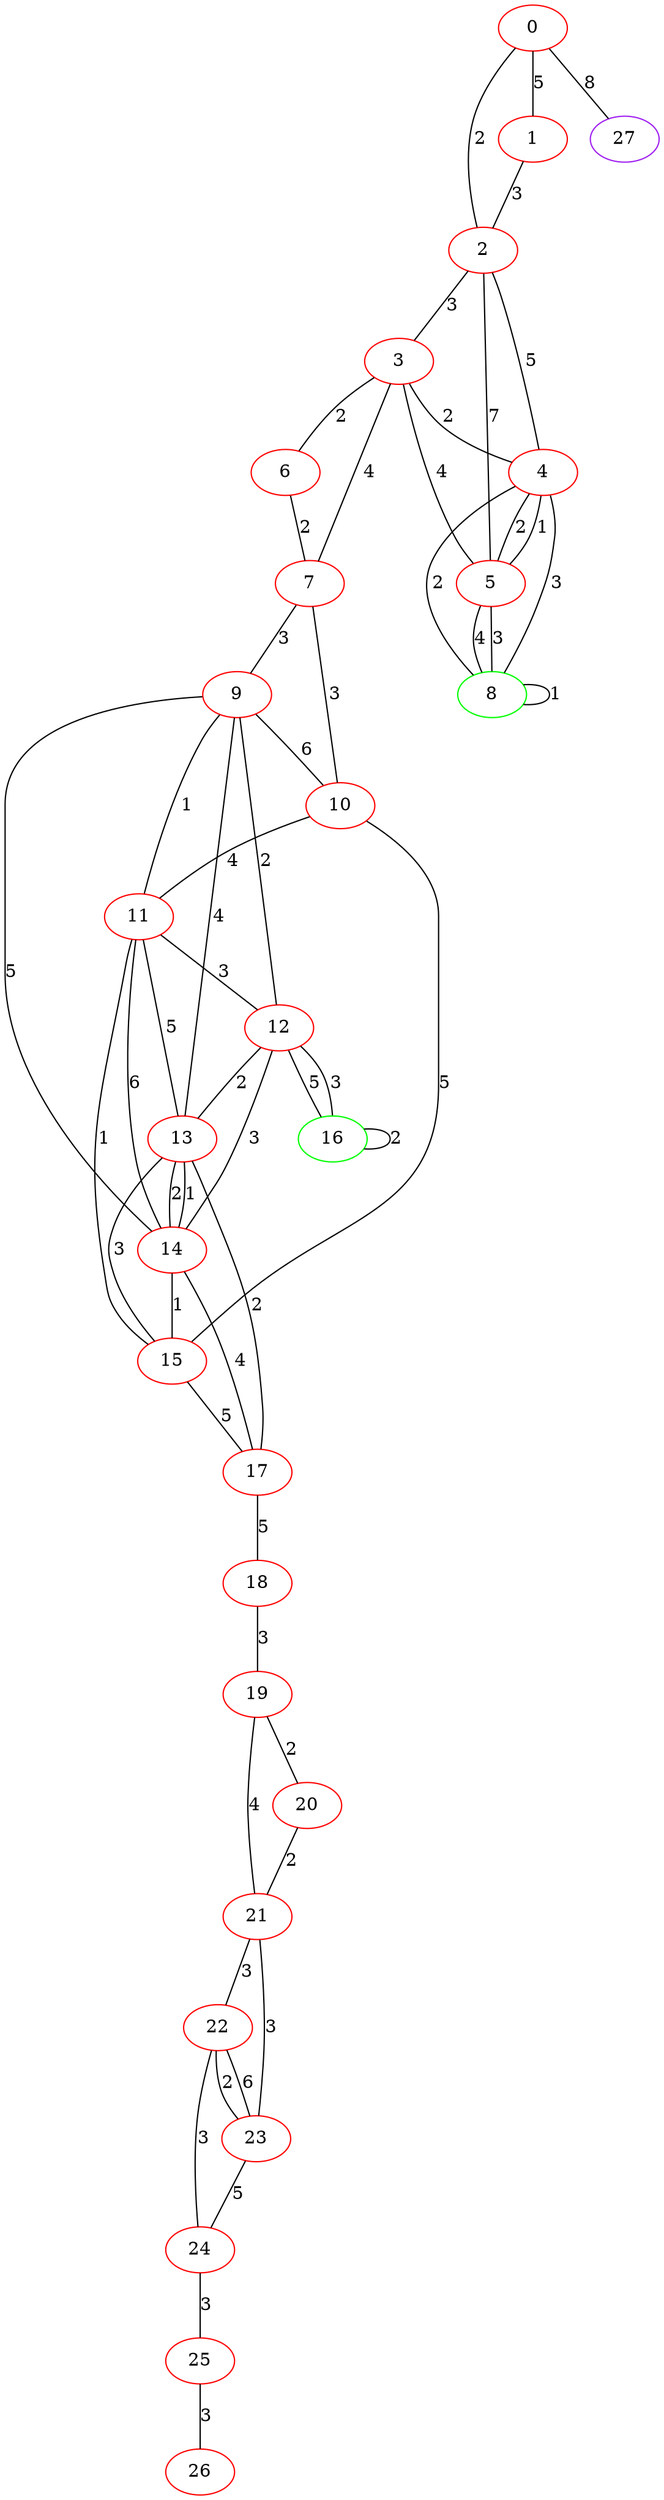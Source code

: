 graph "" {
0 [color=red, weight=1];
1 [color=red, weight=1];
2 [color=red, weight=1];
3 [color=red, weight=1];
4 [color=red, weight=1];
5 [color=red, weight=1];
6 [color=red, weight=1];
7 [color=red, weight=1];
8 [color=green, weight=2];
9 [color=red, weight=1];
10 [color=red, weight=1];
11 [color=red, weight=1];
12 [color=red, weight=1];
13 [color=red, weight=1];
14 [color=red, weight=1];
15 [color=red, weight=1];
16 [color=green, weight=2];
17 [color=red, weight=1];
18 [color=red, weight=1];
19 [color=red, weight=1];
20 [color=red, weight=1];
21 [color=red, weight=1];
22 [color=red, weight=1];
23 [color=red, weight=1];
24 [color=red, weight=1];
25 [color=red, weight=1];
26 [color=red, weight=1];
27 [color=purple, weight=4];
0 -- 1  [key=0, label=5];
0 -- 2  [key=0, label=2];
0 -- 27  [key=0, label=8];
1 -- 2  [key=0, label=3];
2 -- 3  [key=0, label=3];
2 -- 4  [key=0, label=5];
2 -- 5  [key=0, label=7];
3 -- 4  [key=0, label=2];
3 -- 5  [key=0, label=4];
3 -- 6  [key=0, label=2];
3 -- 7  [key=0, label=4];
4 -- 8  [key=0, label=2];
4 -- 8  [key=1, label=3];
4 -- 5  [key=0, label=1];
4 -- 5  [key=1, label=2];
5 -- 8  [key=0, label=3];
5 -- 8  [key=1, label=4];
6 -- 7  [key=0, label=2];
7 -- 9  [key=0, label=3];
7 -- 10  [key=0, label=3];
8 -- 8  [key=0, label=1];
9 -- 10  [key=0, label=6];
9 -- 11  [key=0, label=1];
9 -- 12  [key=0, label=2];
9 -- 13  [key=0, label=4];
9 -- 14  [key=0, label=5];
10 -- 15  [key=0, label=5];
10 -- 11  [key=0, label=4];
11 -- 12  [key=0, label=3];
11 -- 13  [key=0, label=5];
11 -- 14  [key=0, label=6];
11 -- 15  [key=0, label=1];
12 -- 16  [key=0, label=3];
12 -- 16  [key=1, label=5];
12 -- 13  [key=0, label=2];
12 -- 14  [key=0, label=3];
13 -- 14  [key=0, label=2];
13 -- 14  [key=1, label=1];
13 -- 15  [key=0, label=3];
13 -- 17  [key=0, label=2];
14 -- 15  [key=0, label=1];
14 -- 17  [key=0, label=4];
15 -- 17  [key=0, label=5];
16 -- 16  [key=0, label=2];
17 -- 18  [key=0, label=5];
18 -- 19  [key=0, label=3];
19 -- 20  [key=0, label=2];
19 -- 21  [key=0, label=4];
20 -- 21  [key=0, label=2];
21 -- 22  [key=0, label=3];
21 -- 23  [key=0, label=3];
22 -- 24  [key=0, label=3];
22 -- 23  [key=0, label=6];
22 -- 23  [key=1, label=2];
23 -- 24  [key=0, label=5];
24 -- 25  [key=0, label=3];
25 -- 26  [key=0, label=3];
}
